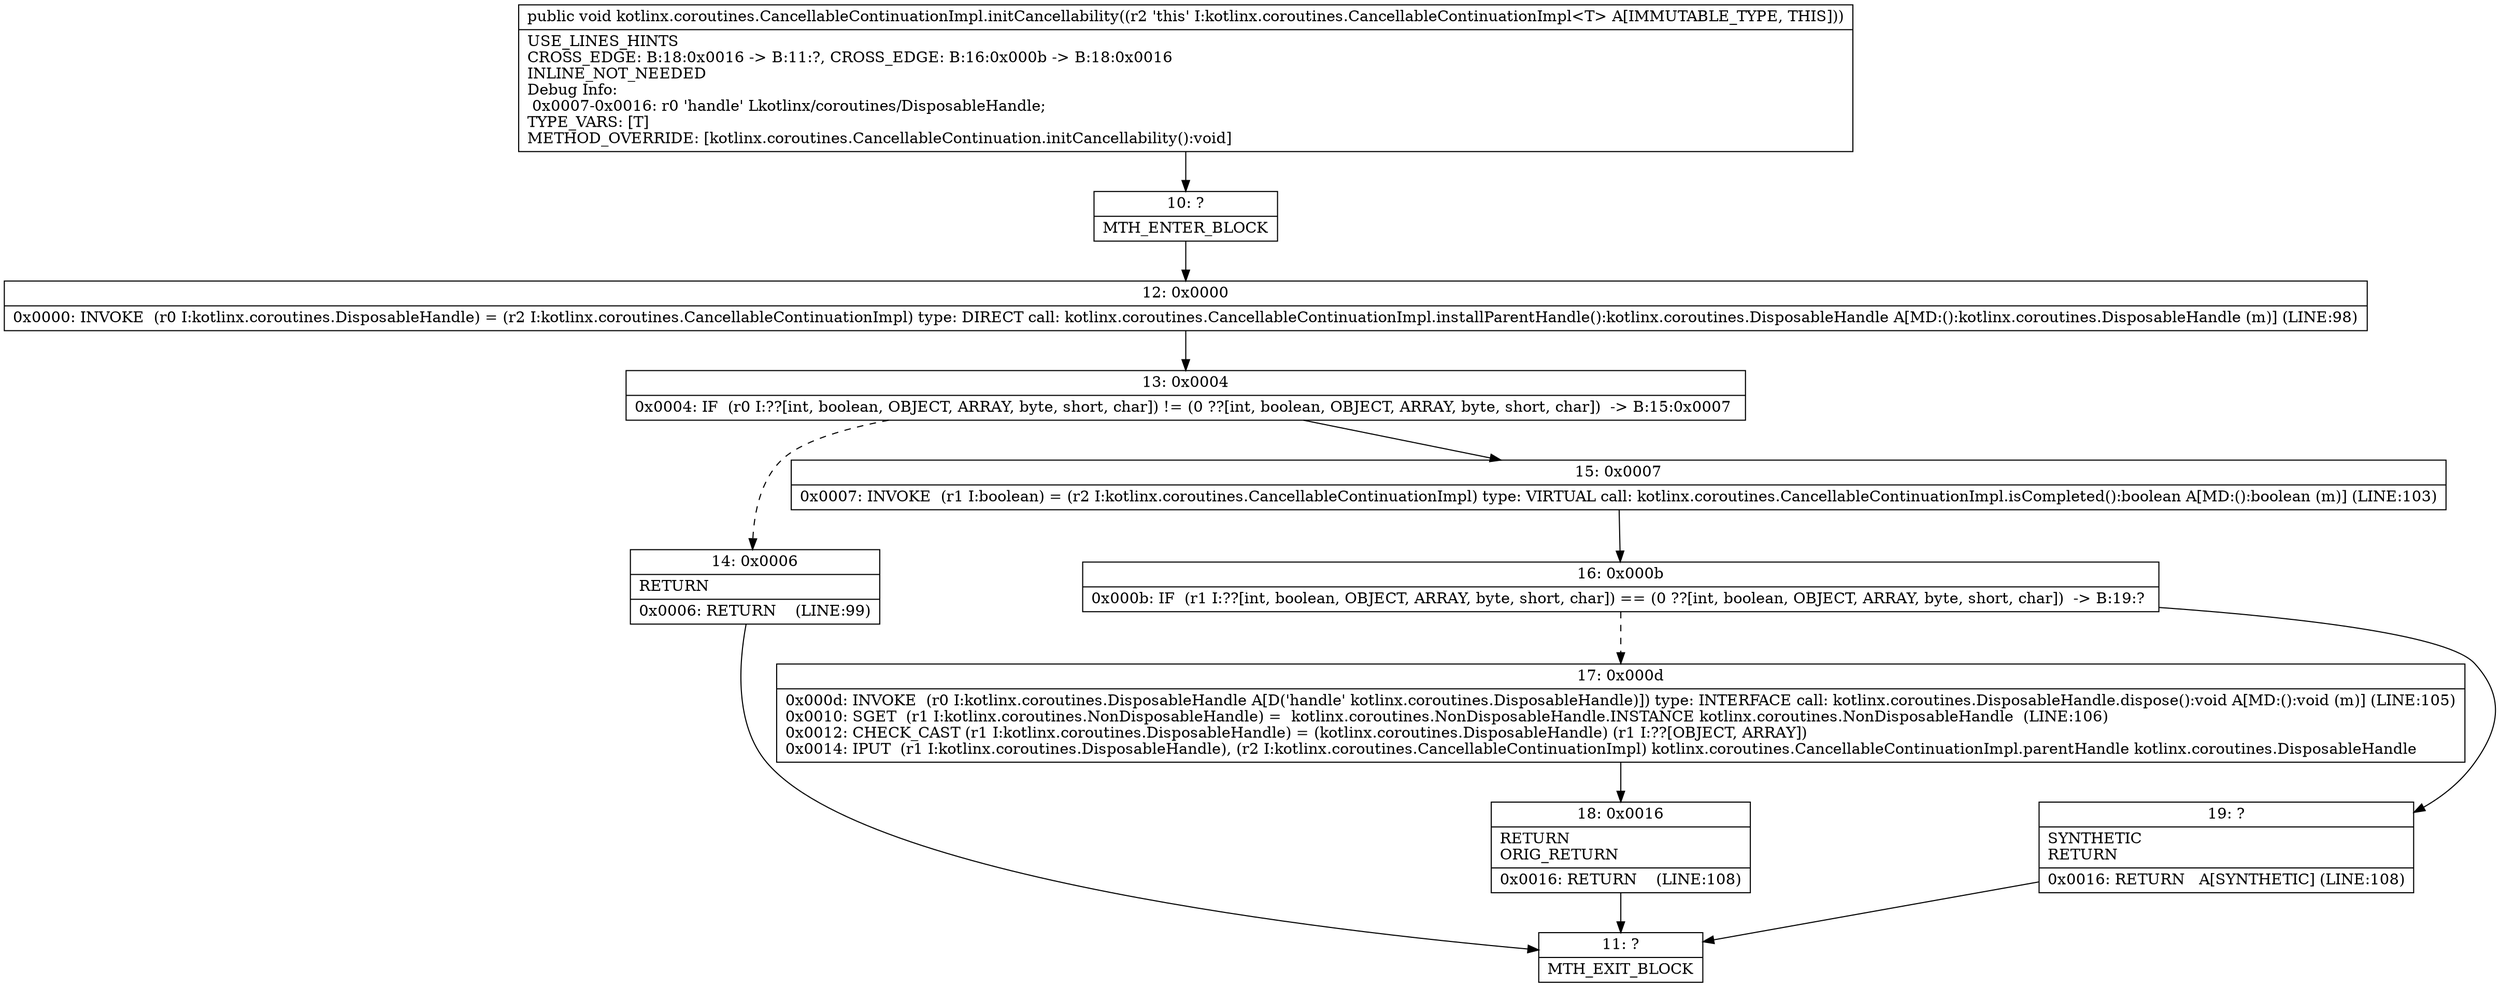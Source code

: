 digraph "CFG forkotlinx.coroutines.CancellableContinuationImpl.initCancellability()V" {
Node_10 [shape=record,label="{10\:\ ?|MTH_ENTER_BLOCK\l}"];
Node_12 [shape=record,label="{12\:\ 0x0000|0x0000: INVOKE  (r0 I:kotlinx.coroutines.DisposableHandle) = (r2 I:kotlinx.coroutines.CancellableContinuationImpl) type: DIRECT call: kotlinx.coroutines.CancellableContinuationImpl.installParentHandle():kotlinx.coroutines.DisposableHandle A[MD:():kotlinx.coroutines.DisposableHandle (m)] (LINE:98)\l}"];
Node_13 [shape=record,label="{13\:\ 0x0004|0x0004: IF  (r0 I:??[int, boolean, OBJECT, ARRAY, byte, short, char]) != (0 ??[int, boolean, OBJECT, ARRAY, byte, short, char])  \-\> B:15:0x0007 \l}"];
Node_14 [shape=record,label="{14\:\ 0x0006|RETURN\l|0x0006: RETURN    (LINE:99)\l}"];
Node_11 [shape=record,label="{11\:\ ?|MTH_EXIT_BLOCK\l}"];
Node_15 [shape=record,label="{15\:\ 0x0007|0x0007: INVOKE  (r1 I:boolean) = (r2 I:kotlinx.coroutines.CancellableContinuationImpl) type: VIRTUAL call: kotlinx.coroutines.CancellableContinuationImpl.isCompleted():boolean A[MD:():boolean (m)] (LINE:103)\l}"];
Node_16 [shape=record,label="{16\:\ 0x000b|0x000b: IF  (r1 I:??[int, boolean, OBJECT, ARRAY, byte, short, char]) == (0 ??[int, boolean, OBJECT, ARRAY, byte, short, char])  \-\> B:19:? \l}"];
Node_17 [shape=record,label="{17\:\ 0x000d|0x000d: INVOKE  (r0 I:kotlinx.coroutines.DisposableHandle A[D('handle' kotlinx.coroutines.DisposableHandle)]) type: INTERFACE call: kotlinx.coroutines.DisposableHandle.dispose():void A[MD:():void (m)] (LINE:105)\l0x0010: SGET  (r1 I:kotlinx.coroutines.NonDisposableHandle) =  kotlinx.coroutines.NonDisposableHandle.INSTANCE kotlinx.coroutines.NonDisposableHandle  (LINE:106)\l0x0012: CHECK_CAST (r1 I:kotlinx.coroutines.DisposableHandle) = (kotlinx.coroutines.DisposableHandle) (r1 I:??[OBJECT, ARRAY]) \l0x0014: IPUT  (r1 I:kotlinx.coroutines.DisposableHandle), (r2 I:kotlinx.coroutines.CancellableContinuationImpl) kotlinx.coroutines.CancellableContinuationImpl.parentHandle kotlinx.coroutines.DisposableHandle \l}"];
Node_18 [shape=record,label="{18\:\ 0x0016|RETURN\lORIG_RETURN\l|0x0016: RETURN    (LINE:108)\l}"];
Node_19 [shape=record,label="{19\:\ ?|SYNTHETIC\lRETURN\l|0x0016: RETURN   A[SYNTHETIC] (LINE:108)\l}"];
MethodNode[shape=record,label="{public void kotlinx.coroutines.CancellableContinuationImpl.initCancellability((r2 'this' I:kotlinx.coroutines.CancellableContinuationImpl\<T\> A[IMMUTABLE_TYPE, THIS]))  | USE_LINES_HINTS\lCROSS_EDGE: B:18:0x0016 \-\> B:11:?, CROSS_EDGE: B:16:0x000b \-\> B:18:0x0016\lINLINE_NOT_NEEDED\lDebug Info:\l  0x0007\-0x0016: r0 'handle' Lkotlinx\/coroutines\/DisposableHandle;\lTYPE_VARS: [T]\lMETHOD_OVERRIDE: [kotlinx.coroutines.CancellableContinuation.initCancellability():void]\l}"];
MethodNode -> Node_10;Node_10 -> Node_12;
Node_12 -> Node_13;
Node_13 -> Node_14[style=dashed];
Node_13 -> Node_15;
Node_14 -> Node_11;
Node_15 -> Node_16;
Node_16 -> Node_17[style=dashed];
Node_16 -> Node_19;
Node_17 -> Node_18;
Node_18 -> Node_11;
Node_19 -> Node_11;
}

